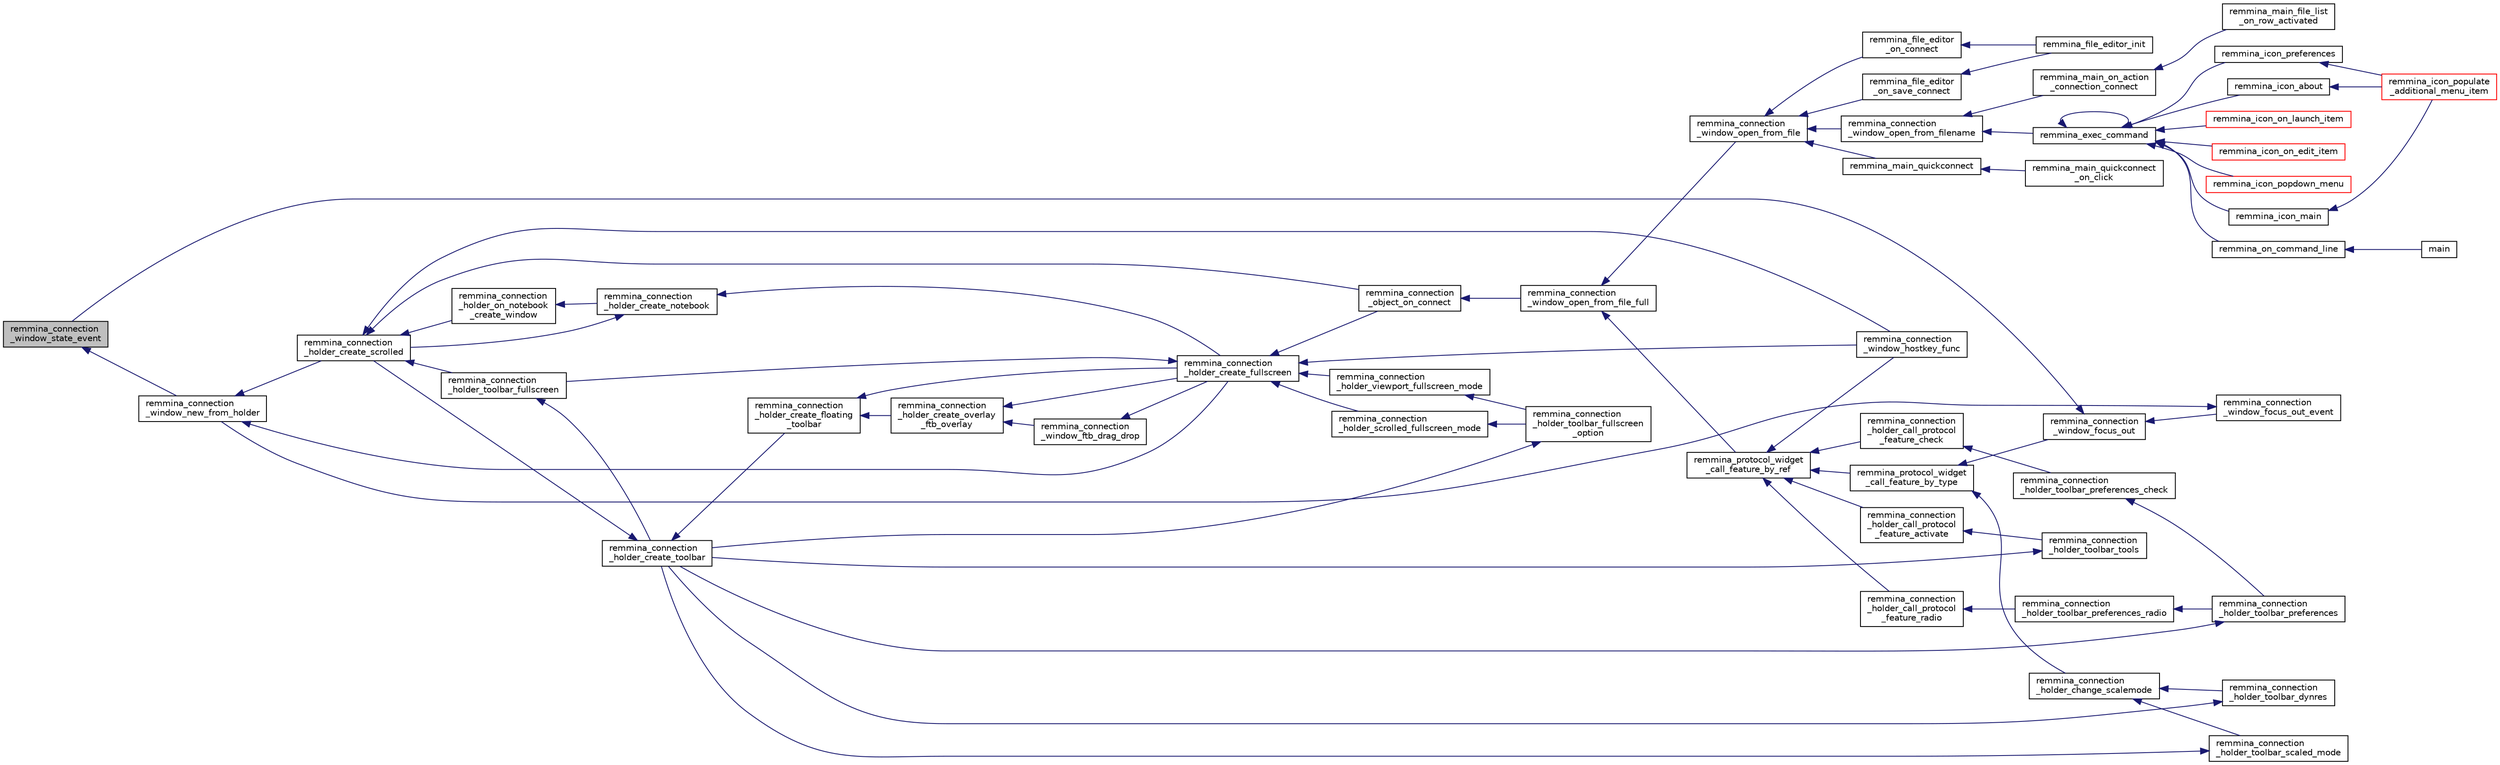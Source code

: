 digraph "remmina_connection_window_state_event"
{
  edge [fontname="Helvetica",fontsize="10",labelfontname="Helvetica",labelfontsize="10"];
  node [fontname="Helvetica",fontsize="10",shape=record];
  rankdir="LR";
  Node16088 [label="remmina_connection\l_window_state_event",height=0.2,width=0.4,color="black", fillcolor="grey75", style="filled", fontcolor="black"];
  Node16088 -> Node16089 [dir="back",color="midnightblue",fontsize="10",style="solid",fontname="Helvetica"];
  Node16089 [label="remmina_connection\l_window_new_from_holder",height=0.2,width=0.4,color="black", fillcolor="white", style="filled",URL="$remmina__connection__window_8c.html#a0ff4775a640861c11f2bc9f4e4680ed5"];
  Node16089 -> Node16090 [dir="back",color="midnightblue",fontsize="10",style="solid",fontname="Helvetica"];
  Node16090 [label="remmina_connection\l_holder_create_scrolled",height=0.2,width=0.4,color="black", fillcolor="white", style="filled",URL="$remmina__connection__window_8c.html#a57b3656c37df65d276ddd50a16906dc7"];
  Node16090 -> Node16091 [dir="back",color="midnightblue",fontsize="10",style="solid",fontname="Helvetica"];
  Node16091 [label="remmina_connection\l_holder_toolbar_fullscreen",height=0.2,width=0.4,color="black", fillcolor="white", style="filled",URL="$remmina__connection__window_8c.html#a02ac20f50f1b7b816bd7208127efdbee"];
  Node16091 -> Node16092 [dir="back",color="midnightblue",fontsize="10",style="solid",fontname="Helvetica"];
  Node16092 [label="remmina_connection\l_holder_create_toolbar",height=0.2,width=0.4,color="black", fillcolor="white", style="filled",URL="$remmina__connection__window_8c.html#af8138da72278e9e9000276e08a6fd984"];
  Node16092 -> Node16093 [dir="back",color="midnightblue",fontsize="10",style="solid",fontname="Helvetica"];
  Node16093 [label="remmina_connection\l_holder_create_floating\l_toolbar",height=0.2,width=0.4,color="black", fillcolor="white", style="filled",URL="$remmina__connection__window_8c.html#a967dca6c1876afc3e6bcb763f9709d43"];
  Node16093 -> Node16094 [dir="back",color="midnightblue",fontsize="10",style="solid",fontname="Helvetica"];
  Node16094 [label="remmina_connection\l_holder_create_overlay\l_ftb_overlay",height=0.2,width=0.4,color="black", fillcolor="white", style="filled",URL="$remmina__connection__window_8c.html#ab2edcb806312b3367c70fbb13c383ae0"];
  Node16094 -> Node16095 [dir="back",color="midnightblue",fontsize="10",style="solid",fontname="Helvetica"];
  Node16095 [label="remmina_connection\l_window_ftb_drag_drop",height=0.2,width=0.4,color="black", fillcolor="white", style="filled",URL="$remmina__connection__window_8c.html#a15c9b2bd929f8f2bb64d0bb6fa60f067"];
  Node16095 -> Node16096 [dir="back",color="midnightblue",fontsize="10",style="solid",fontname="Helvetica"];
  Node16096 [label="remmina_connection\l_holder_create_fullscreen",height=0.2,width=0.4,color="black", fillcolor="white", style="filled",URL="$remmina__connection__window_8c.html#ae67ca4d276339723c1ff87fc224eaccf"];
  Node16096 -> Node16091 [dir="back",color="midnightblue",fontsize="10",style="solid",fontname="Helvetica"];
  Node16096 -> Node16097 [dir="back",color="midnightblue",fontsize="10",style="solid",fontname="Helvetica"];
  Node16097 [label="remmina_connection\l_holder_viewport_fullscreen_mode",height=0.2,width=0.4,color="black", fillcolor="white", style="filled",URL="$remmina__connection__window_8c.html#a0e99d0ff8c39f2c6de508eee9ef498c5"];
  Node16097 -> Node16098 [dir="back",color="midnightblue",fontsize="10",style="solid",fontname="Helvetica"];
  Node16098 [label="remmina_connection\l_holder_toolbar_fullscreen\l_option",height=0.2,width=0.4,color="black", fillcolor="white", style="filled",URL="$remmina__connection__window_8c.html#a1415cdcbed0e6fe9a7978586bf132207"];
  Node16098 -> Node16092 [dir="back",color="midnightblue",fontsize="10",style="solid",fontname="Helvetica"];
  Node16096 -> Node16099 [dir="back",color="midnightblue",fontsize="10",style="solid",fontname="Helvetica"];
  Node16099 [label="remmina_connection\l_holder_scrolled_fullscreen_mode",height=0.2,width=0.4,color="black", fillcolor="white", style="filled",URL="$remmina__connection__window_8c.html#aa25cae5c0e15e13b817b925e42a044a9"];
  Node16099 -> Node16098 [dir="back",color="midnightblue",fontsize="10",style="solid",fontname="Helvetica"];
  Node16096 -> Node16100 [dir="back",color="midnightblue",fontsize="10",style="solid",fontname="Helvetica"];
  Node16100 [label="remmina_connection\l_window_hostkey_func",height=0.2,width=0.4,color="black", fillcolor="white", style="filled",URL="$remmina__connection__window_8c.html#abef663d930076deb3105f86dabe2a9c3"];
  Node16096 -> Node16101 [dir="back",color="midnightblue",fontsize="10",style="solid",fontname="Helvetica"];
  Node16101 [label="remmina_connection\l_object_on_connect",height=0.2,width=0.4,color="black", fillcolor="white", style="filled",URL="$remmina__connection__window_8c.html#a0ad685a873ecef95ec13caba17e0c22e"];
  Node16101 -> Node16102 [dir="back",color="midnightblue",fontsize="10",style="solid",fontname="Helvetica"];
  Node16102 [label="remmina_connection\l_window_open_from_file_full",height=0.2,width=0.4,color="black", fillcolor="white", style="filled",URL="$remmina__connection__window_8h.html#adbf2b670ca3bae96a99cb0b36021a961"];
  Node16102 -> Node16103 [dir="back",color="midnightblue",fontsize="10",style="solid",fontname="Helvetica"];
  Node16103 [label="remmina_connection\l_window_open_from_file",height=0.2,width=0.4,color="black", fillcolor="white", style="filled",URL="$remmina__connection__window_8h.html#a1c7f722a89609523cc4de079cc82f23c"];
  Node16103 -> Node16104 [dir="back",color="midnightblue",fontsize="10",style="solid",fontname="Helvetica"];
  Node16104 [label="remmina_connection\l_window_open_from_filename",height=0.2,width=0.4,color="black", fillcolor="white", style="filled",URL="$remmina__connection__window_8h.html#ab0ed27ef360efc7d92906cbabf9da5db"];
  Node16104 -> Node16105 [dir="back",color="midnightblue",fontsize="10",style="solid",fontname="Helvetica"];
  Node16105 [label="remmina_exec_command",height=0.2,width=0.4,color="black", fillcolor="white", style="filled",URL="$remmina__exec_8h.html#a424cabdcff647797061e7482049d62a7"];
  Node16105 -> Node16106 [dir="back",color="midnightblue",fontsize="10",style="solid",fontname="Helvetica"];
  Node16106 [label="remmina_on_command_line",height=0.2,width=0.4,color="black", fillcolor="white", style="filled",URL="$remmina_8c.html#aeb286fc5bd52ab5382ab8cb495dc2914"];
  Node16106 -> Node16107 [dir="back",color="midnightblue",fontsize="10",style="solid",fontname="Helvetica"];
  Node16107 [label="main",height=0.2,width=0.4,color="black", fillcolor="white", style="filled",URL="$remmina_8c.html#a0ddf1224851353fc92bfbff6f499fa97"];
  Node16105 -> Node16105 [dir="back",color="midnightblue",fontsize="10",style="solid",fontname="Helvetica"];
  Node16105 -> Node16108 [dir="back",color="midnightblue",fontsize="10",style="solid",fontname="Helvetica"];
  Node16108 [label="remmina_icon_main",height=0.2,width=0.4,color="black", fillcolor="white", style="filled",URL="$remmina__icon_8c.html#a920476110ab6410c8fc8cf734109e497"];
  Node16108 -> Node16109 [dir="back",color="midnightblue",fontsize="10",style="solid",fontname="Helvetica"];
  Node16109 [label="remmina_icon_populate\l_additional_menu_item",height=0.2,width=0.4,color="red", fillcolor="white", style="filled",URL="$remmina__icon_8c.html#a8aaf73ed94cf20dcce1c7be26262cb56"];
  Node16105 -> Node16119 [dir="back",color="midnightblue",fontsize="10",style="solid",fontname="Helvetica"];
  Node16119 [label="remmina_icon_preferences",height=0.2,width=0.4,color="black", fillcolor="white", style="filled",URL="$remmina__icon_8c.html#ad3b0e3d12e4854eae05b1afea19da404"];
  Node16119 -> Node16109 [dir="back",color="midnightblue",fontsize="10",style="solid",fontname="Helvetica"];
  Node16105 -> Node16120 [dir="back",color="midnightblue",fontsize="10",style="solid",fontname="Helvetica"];
  Node16120 [label="remmina_icon_about",height=0.2,width=0.4,color="black", fillcolor="white", style="filled",URL="$remmina__icon_8c.html#a5cdf1958ef01e49889bcee2e90e2cf71"];
  Node16120 -> Node16109 [dir="back",color="midnightblue",fontsize="10",style="solid",fontname="Helvetica"];
  Node16105 -> Node16121 [dir="back",color="midnightblue",fontsize="10",style="solid",fontname="Helvetica"];
  Node16121 [label="remmina_icon_on_launch_item",height=0.2,width=0.4,color="red", fillcolor="white", style="filled",URL="$remmina__icon_8c.html#ad1699688680e12abcfd5c74dd2f76d83"];
  Node16105 -> Node16124 [dir="back",color="midnightblue",fontsize="10",style="solid",fontname="Helvetica"];
  Node16124 [label="remmina_icon_on_edit_item",height=0.2,width=0.4,color="red", fillcolor="white", style="filled",URL="$remmina__icon_8c.html#af8708120906a8dc41a7998ebf9ecd129"];
  Node16105 -> Node16125 [dir="back",color="midnightblue",fontsize="10",style="solid",fontname="Helvetica"];
  Node16125 [label="remmina_icon_popdown_menu",height=0.2,width=0.4,color="red", fillcolor="white", style="filled",URL="$remmina__icon_8c.html#a444be76e3c3a065279c5f9abc7fae833"];
  Node16104 -> Node16126 [dir="back",color="midnightblue",fontsize="10",style="solid",fontname="Helvetica"];
  Node16126 [label="remmina_main_on_action\l_connection_connect",height=0.2,width=0.4,color="black", fillcolor="white", style="filled",URL="$remmina__main_8c.html#ae023d1cb099a4f7bee79f13760566cbf"];
  Node16126 -> Node16127 [dir="back",color="midnightblue",fontsize="10",style="solid",fontname="Helvetica"];
  Node16127 [label="remmina_main_file_list\l_on_row_activated",height=0.2,width=0.4,color="black", fillcolor="white", style="filled",URL="$remmina__main_8c.html#aba1a89a2400c5cc8373c6bd34602ac10"];
  Node16103 -> Node16128 [dir="back",color="midnightblue",fontsize="10",style="solid",fontname="Helvetica"];
  Node16128 [label="remmina_file_editor\l_on_connect",height=0.2,width=0.4,color="black", fillcolor="white", style="filled",URL="$remmina__file__editor_8c.html#a73b8581fd1fd77532b748d91a2951f25"];
  Node16128 -> Node16112 [dir="back",color="midnightblue",fontsize="10",style="solid",fontname="Helvetica"];
  Node16112 [label="remmina_file_editor_init",height=0.2,width=0.4,color="black", fillcolor="white", style="filled",URL="$remmina__file__editor_8c.html#a9afd8d41c66f547320930eb331f3124d"];
  Node16103 -> Node16113 [dir="back",color="midnightblue",fontsize="10",style="solid",fontname="Helvetica"];
  Node16113 [label="remmina_file_editor\l_on_save_connect",height=0.2,width=0.4,color="black", fillcolor="white", style="filled",URL="$remmina__file__editor_8c.html#a57224f3f69f04f398de563b71be6b18e"];
  Node16113 -> Node16112 [dir="back",color="midnightblue",fontsize="10",style="solid",fontname="Helvetica"];
  Node16103 -> Node16129 [dir="back",color="midnightblue",fontsize="10",style="solid",fontname="Helvetica"];
  Node16129 [label="remmina_main_quickconnect",height=0.2,width=0.4,color="black", fillcolor="white", style="filled",URL="$remmina__main_8c.html#a802458852abacebfb16f1f4295806a01"];
  Node16129 -> Node16130 [dir="back",color="midnightblue",fontsize="10",style="solid",fontname="Helvetica"];
  Node16130 [label="remmina_main_quickconnect\l_on_click",height=0.2,width=0.4,color="black", fillcolor="white", style="filled",URL="$remmina__main_8c.html#a210e9e04c7c97cc86412044de31f659d"];
  Node16102 -> Node16131 [dir="back",color="midnightblue",fontsize="10",style="solid",fontname="Helvetica"];
  Node16131 [label="remmina_protocol_widget\l_call_feature_by_ref",height=0.2,width=0.4,color="black", fillcolor="white", style="filled",URL="$remmina__protocol__widget_8h.html#a605b69a9aa4393024369cc5070488692"];
  Node16131 -> Node16132 [dir="back",color="midnightblue",fontsize="10",style="solid",fontname="Helvetica"];
  Node16132 [label="remmina_connection\l_holder_call_protocol\l_feature_radio",height=0.2,width=0.4,color="black", fillcolor="white", style="filled",URL="$remmina__connection__window_8c.html#a86280cb973101817f7410af393bc2f98"];
  Node16132 -> Node16133 [dir="back",color="midnightblue",fontsize="10",style="solid",fontname="Helvetica"];
  Node16133 [label="remmina_connection\l_holder_toolbar_preferences_radio",height=0.2,width=0.4,color="black", fillcolor="white", style="filled",URL="$remmina__connection__window_8c.html#a1ddab4aacc284c606ab237eae9c0b5a9"];
  Node16133 -> Node16134 [dir="back",color="midnightblue",fontsize="10",style="solid",fontname="Helvetica"];
  Node16134 [label="remmina_connection\l_holder_toolbar_preferences",height=0.2,width=0.4,color="black", fillcolor="white", style="filled",URL="$remmina__connection__window_8c.html#a78ec7d6e66d6e6569c1a9a0230c74bc8"];
  Node16134 -> Node16092 [dir="back",color="midnightblue",fontsize="10",style="solid",fontname="Helvetica"];
  Node16131 -> Node16135 [dir="back",color="midnightblue",fontsize="10",style="solid",fontname="Helvetica"];
  Node16135 [label="remmina_connection\l_holder_call_protocol\l_feature_check",height=0.2,width=0.4,color="black", fillcolor="white", style="filled",URL="$remmina__connection__window_8c.html#a8d924ded7fe147df8b5f113e2fb1d6e7"];
  Node16135 -> Node16136 [dir="back",color="midnightblue",fontsize="10",style="solid",fontname="Helvetica"];
  Node16136 [label="remmina_connection\l_holder_toolbar_preferences_check",height=0.2,width=0.4,color="black", fillcolor="white", style="filled",URL="$remmina__connection__window_8c.html#ada0dce340f5f1484c496a2357e8a2c69"];
  Node16136 -> Node16134 [dir="back",color="midnightblue",fontsize="10",style="solid",fontname="Helvetica"];
  Node16131 -> Node16137 [dir="back",color="midnightblue",fontsize="10",style="solid",fontname="Helvetica"];
  Node16137 [label="remmina_connection\l_holder_call_protocol\l_feature_activate",height=0.2,width=0.4,color="black", fillcolor="white", style="filled",URL="$remmina__connection__window_8c.html#a4507b43c6fd10bc68d9512c6b253a552"];
  Node16137 -> Node16138 [dir="back",color="midnightblue",fontsize="10",style="solid",fontname="Helvetica"];
  Node16138 [label="remmina_connection\l_holder_toolbar_tools",height=0.2,width=0.4,color="black", fillcolor="white", style="filled",URL="$remmina__connection__window_8c.html#a51cc0b2274049920f67c71047bd76213"];
  Node16138 -> Node16092 [dir="back",color="midnightblue",fontsize="10",style="solid",fontname="Helvetica"];
  Node16131 -> Node16100 [dir="back",color="midnightblue",fontsize="10",style="solid",fontname="Helvetica"];
  Node16131 -> Node16139 [dir="back",color="midnightblue",fontsize="10",style="solid",fontname="Helvetica"];
  Node16139 [label="remmina_protocol_widget\l_call_feature_by_type",height=0.2,width=0.4,color="black", fillcolor="white", style="filled",URL="$remmina__protocol__widget_8h.html#a6a630e96e5b914d60d678ae8eaad4cd9"];
  Node16139 -> Node16140 [dir="back",color="midnightblue",fontsize="10",style="solid",fontname="Helvetica"];
  Node16140 [label="remmina_connection\l_holder_change_scalemode",height=0.2,width=0.4,color="black", fillcolor="white", style="filled",URL="$remmina__connection__window_8c.html#a5565ebedf82eb9f2d54b7f447b4c930e"];
  Node16140 -> Node16141 [dir="back",color="midnightblue",fontsize="10",style="solid",fontname="Helvetica"];
  Node16141 [label="remmina_connection\l_holder_toolbar_dynres",height=0.2,width=0.4,color="black", fillcolor="white", style="filled",URL="$remmina__connection__window_8c.html#a576e3800c7371f63b27e3832848ac4e5"];
  Node16141 -> Node16092 [dir="back",color="midnightblue",fontsize="10",style="solid",fontname="Helvetica"];
  Node16140 -> Node16142 [dir="back",color="midnightblue",fontsize="10",style="solid",fontname="Helvetica"];
  Node16142 [label="remmina_connection\l_holder_toolbar_scaled_mode",height=0.2,width=0.4,color="black", fillcolor="white", style="filled",URL="$remmina__connection__window_8c.html#ad6136dd7c0867a5a5f1c0b0645632ee4"];
  Node16142 -> Node16092 [dir="back",color="midnightblue",fontsize="10",style="solid",fontname="Helvetica"];
  Node16139 -> Node16143 [dir="back",color="midnightblue",fontsize="10",style="solid",fontname="Helvetica"];
  Node16143 [label="remmina_connection\l_window_focus_out",height=0.2,width=0.4,color="black", fillcolor="white", style="filled",URL="$remmina__connection__window_8c.html#a8c242e0a7ee57ed79099c330d696b43f"];
  Node16143 -> Node16144 [dir="back",color="midnightblue",fontsize="10",style="solid",fontname="Helvetica"];
  Node16144 [label="remmina_connection\l_window_focus_out_event",height=0.2,width=0.4,color="black", fillcolor="white", style="filled",URL="$remmina__connection__window_8c.html#a539828a1dd435bee083d82136691176c"];
  Node16144 -> Node16089 [dir="back",color="midnightblue",fontsize="10",style="solid",fontname="Helvetica"];
  Node16143 -> Node16088 [dir="back",color="midnightblue",fontsize="10",style="solid",fontname="Helvetica"];
  Node16094 -> Node16096 [dir="back",color="midnightblue",fontsize="10",style="solid",fontname="Helvetica"];
  Node16093 -> Node16096 [dir="back",color="midnightblue",fontsize="10",style="solid",fontname="Helvetica"];
  Node16092 -> Node16090 [dir="back",color="midnightblue",fontsize="10",style="solid",fontname="Helvetica"];
  Node16090 -> Node16145 [dir="back",color="midnightblue",fontsize="10",style="solid",fontname="Helvetica"];
  Node16145 [label="remmina_connection\l_holder_on_notebook\l_create_window",height=0.2,width=0.4,color="black", fillcolor="white", style="filled",URL="$remmina__connection__window_8c.html#a2f5fc595c1aad851962aa58e2009bcce"];
  Node16145 -> Node16146 [dir="back",color="midnightblue",fontsize="10",style="solid",fontname="Helvetica"];
  Node16146 [label="remmina_connection\l_holder_create_notebook",height=0.2,width=0.4,color="black", fillcolor="white", style="filled",URL="$remmina__connection__window_8c.html#ae616dc409c5775dc73d9a83c1f081705"];
  Node16146 -> Node16090 [dir="back",color="midnightblue",fontsize="10",style="solid",fontname="Helvetica"];
  Node16146 -> Node16096 [dir="back",color="midnightblue",fontsize="10",style="solid",fontname="Helvetica"];
  Node16090 -> Node16100 [dir="back",color="midnightblue",fontsize="10",style="solid",fontname="Helvetica"];
  Node16090 -> Node16101 [dir="back",color="midnightblue",fontsize="10",style="solid",fontname="Helvetica"];
  Node16089 -> Node16096 [dir="back",color="midnightblue",fontsize="10",style="solid",fontname="Helvetica"];
}
